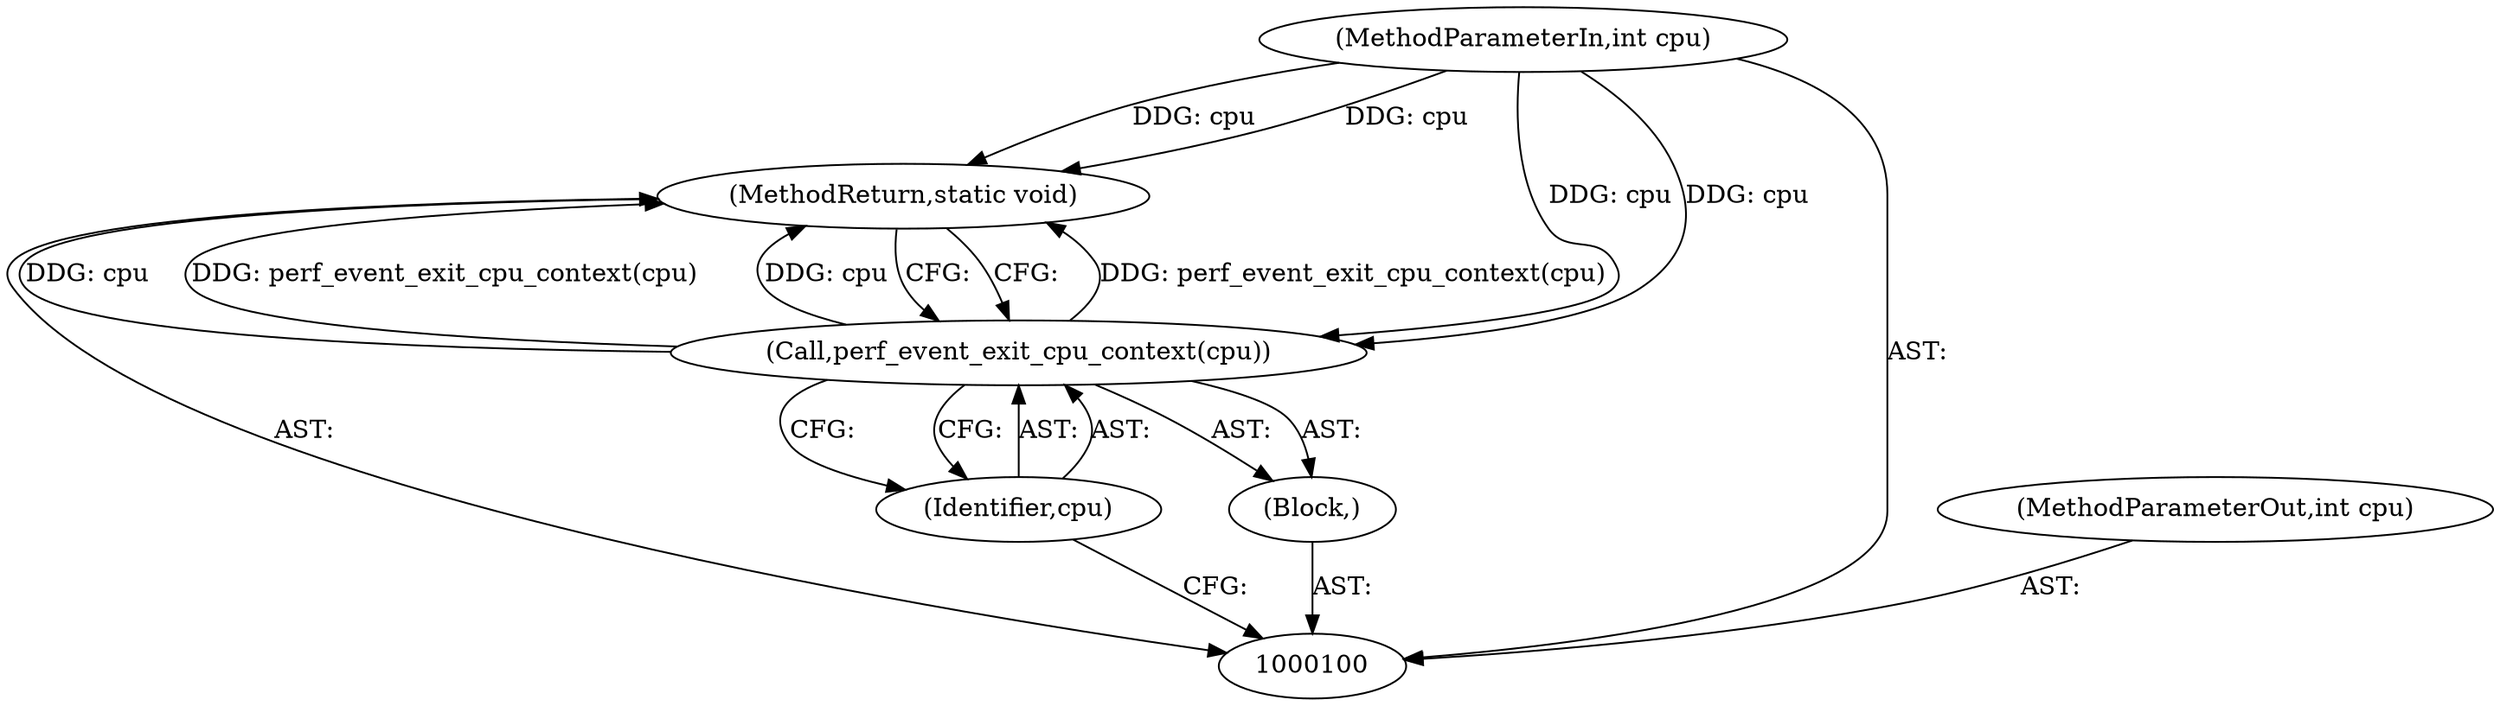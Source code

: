 digraph "0_linux_12ca6ad2e3a896256f086497a7c7406a547ee373" {
"1000105" [label="(MethodReturn,static void)"];
"1000101" [label="(MethodParameterIn,int cpu)"];
"1000114" [label="(MethodParameterOut,int cpu)"];
"1000102" [label="(Block,)"];
"1000103" [label="(Call,perf_event_exit_cpu_context(cpu))"];
"1000104" [label="(Identifier,cpu)"];
"1000105" -> "1000100"  [label="AST: "];
"1000105" -> "1000103"  [label="CFG: "];
"1000103" -> "1000105"  [label="DDG: perf_event_exit_cpu_context(cpu)"];
"1000103" -> "1000105"  [label="DDG: cpu"];
"1000101" -> "1000105"  [label="DDG: cpu"];
"1000101" -> "1000100"  [label="AST: "];
"1000101" -> "1000105"  [label="DDG: cpu"];
"1000101" -> "1000103"  [label="DDG: cpu"];
"1000114" -> "1000100"  [label="AST: "];
"1000102" -> "1000100"  [label="AST: "];
"1000103" -> "1000102"  [label="AST: "];
"1000103" -> "1000102"  [label="AST: "];
"1000103" -> "1000104"  [label="CFG: "];
"1000104" -> "1000103"  [label="AST: "];
"1000105" -> "1000103"  [label="CFG: "];
"1000103" -> "1000105"  [label="DDG: perf_event_exit_cpu_context(cpu)"];
"1000103" -> "1000105"  [label="DDG: cpu"];
"1000101" -> "1000103"  [label="DDG: cpu"];
"1000104" -> "1000103"  [label="AST: "];
"1000104" -> "1000100"  [label="CFG: "];
"1000103" -> "1000104"  [label="CFG: "];
}
